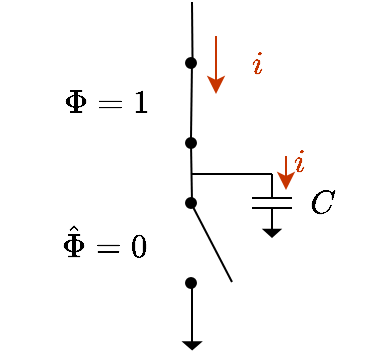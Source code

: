 <mxfile version="13.5.7" type="device"><diagram id="872uKioRARM5Xow1mhJC" name="Page-1"><mxGraphModel dx="347" dy="206" grid="1" gridSize="1" guides="1" tooltips="1" connect="1" arrows="1" fold="1" page="1" pageScale="1" pageWidth="850" pageHeight="1100" math="1" shadow="0"><root><mxCell id="0"/><mxCell id="1" parent="0"/><mxCell id="SRCcgD1_TzXvDrFZ4Ygb-31" value="" style="endArrow=none;html=1;exitX=0.657;exitY=0.679;exitDx=0;exitDy=0;exitPerimeter=0;" edge="1" parent="1" source="SRCcgD1_TzXvDrFZ4Ygb-41"><mxGeometry width="50" height="50" relative="1" as="geometry"><mxPoint x="280" y="160" as="sourcePoint"/><mxPoint x="280" y="130" as="targetPoint"/></mxGeometry></mxCell><mxCell id="SRCcgD1_TzXvDrFZ4Ygb-32" value="" style="endArrow=none;html=1;entryX=0.5;entryY=0;entryDx=0;entryDy=0;" edge="1" parent="1" target="SRCcgD1_TzXvDrFZ4Ygb-51"><mxGeometry width="50" height="50" relative="1" as="geometry"><mxPoint x="280" y="160" as="sourcePoint"/><mxPoint x="300" y="200" as="targetPoint"/></mxGeometry></mxCell><mxCell id="SRCcgD1_TzXvDrFZ4Ygb-35" value="" style="endArrow=none;html=1;" edge="1" parent="1" source="SRCcgD1_TzXvDrFZ4Ygb-51"><mxGeometry width="50" height="50" relative="1" as="geometry"><mxPoint x="280" y="230" as="sourcePoint"/><mxPoint x="280" y="200" as="targetPoint"/></mxGeometry></mxCell><mxCell id="SRCcgD1_TzXvDrFZ4Ygb-36" value="" style="endArrow=none;html=1;" edge="1" parent="1" source="SRCcgD1_TzXvDrFZ4Ygb-53"><mxGeometry width="50" height="50" relative="1" as="geometry"><mxPoint x="280" y="230" as="sourcePoint"/><mxPoint x="300" y="270" as="targetPoint"/></mxGeometry></mxCell><mxCell id="SRCcgD1_TzXvDrFZ4Ygb-37" value="" style="endArrow=none;html=1;" edge="1" parent="1"><mxGeometry width="50" height="50" relative="1" as="geometry"><mxPoint x="280" y="270" as="sourcePoint"/><mxPoint x="280" y="300" as="targetPoint"/></mxGeometry></mxCell><mxCell id="SRCcgD1_TzXvDrFZ4Ygb-39" value="$$\Phi=1$$" style="text;html=1;strokeColor=none;fillColor=none;align=center;verticalAlign=middle;whiteSpace=wrap;rounded=0;fontSize=14;" vertex="1" parent="1"><mxGeometry x="222" y="167" width="31" height="25" as="geometry"/></mxCell><mxCell id="SRCcgD1_TzXvDrFZ4Ygb-40" value="$$\hat{\Phi}=0$$" style="text;html=1;strokeColor=none;fillColor=none;align=center;verticalAlign=middle;whiteSpace=wrap;rounded=0;fontSize=14;" vertex="1" parent="1"><mxGeometry x="222" y="237" width="29" height="26" as="geometry"/></mxCell><mxCell id="SRCcgD1_TzXvDrFZ4Ygb-41" value="" style="ellipse;whiteSpace=wrap;html=1;aspect=fixed;fillColor=#000000;" vertex="1" parent="1"><mxGeometry x="277" y="158" width="5" height="5" as="geometry"/></mxCell><mxCell id="SRCcgD1_TzXvDrFZ4Ygb-50" value="" style="endArrow=none;html=1;" edge="1" parent="1" target="SRCcgD1_TzXvDrFZ4Ygb-41"><mxGeometry width="50" height="50" relative="1" as="geometry"><mxPoint x="280" y="160" as="sourcePoint"/><mxPoint x="280" y="130" as="targetPoint"/></mxGeometry></mxCell><mxCell id="SRCcgD1_TzXvDrFZ4Ygb-51" value="" style="ellipse;whiteSpace=wrap;html=1;aspect=fixed;fillColor=#000000;" vertex="1" parent="1"><mxGeometry x="277" y="198" width="5" height="5" as="geometry"/></mxCell><mxCell id="SRCcgD1_TzXvDrFZ4Ygb-52" value="" style="endArrow=none;html=1;" edge="1" parent="1" target="SRCcgD1_TzXvDrFZ4Ygb-51"><mxGeometry width="50" height="50" relative="1" as="geometry"><mxPoint x="280" y="230" as="sourcePoint"/><mxPoint x="280" y="200" as="targetPoint"/></mxGeometry></mxCell><mxCell id="SRCcgD1_TzXvDrFZ4Ygb-53" value="" style="ellipse;whiteSpace=wrap;html=1;aspect=fixed;fillColor=#000000;" vertex="1" parent="1"><mxGeometry x="277" y="228" width="5" height="5" as="geometry"/></mxCell><mxCell id="SRCcgD1_TzXvDrFZ4Ygb-54" value="" style="endArrow=none;html=1;" edge="1" parent="1" target="SRCcgD1_TzXvDrFZ4Ygb-53"><mxGeometry width="50" height="50" relative="1" as="geometry"><mxPoint x="280" y="230" as="sourcePoint"/><mxPoint x="300" y="270" as="targetPoint"/></mxGeometry></mxCell><mxCell id="SRCcgD1_TzXvDrFZ4Ygb-55" value="" style="ellipse;whiteSpace=wrap;html=1;aspect=fixed;fillColor=#000000;" vertex="1" parent="1"><mxGeometry x="277" y="268" width="5" height="5" as="geometry"/></mxCell><mxCell id="SRCcgD1_TzXvDrFZ4Ygb-56" value="" style="endArrow=classic;html=1;fontSize=14;fillColor=#fa6800;strokeColor=#C73500;" edge="1" parent="1"><mxGeometry width="50" height="50" relative="1" as="geometry"><mxPoint x="292" y="147" as="sourcePoint"/><mxPoint x="292" y="176" as="targetPoint"/></mxGeometry></mxCell><mxCell id="SRCcgD1_TzXvDrFZ4Ygb-57" value="$$i$$" style="text;html=1;strokeColor=none;fillColor=none;align=center;verticalAlign=middle;whiteSpace=wrap;rounded=0;fontSize=14;fontColor=#C73500;" vertex="1" parent="1"><mxGeometry x="297" y="148" width="31" height="25" as="geometry"/></mxCell><mxCell id="SRCcgD1_TzXvDrFZ4Ygb-58" value="" style="endArrow=none;html=1;fontSize=14;" edge="1" parent="1"><mxGeometry width="50" height="50" relative="1" as="geometry"><mxPoint x="280" y="216" as="sourcePoint"/><mxPoint x="320" y="216" as="targetPoint"/></mxGeometry></mxCell><mxCell id="SRCcgD1_TzXvDrFZ4Ygb-59" value="" style="endArrow=none;html=1;strokeColor=#000000;fontSize=14;fontColor=#000000;" edge="1" parent="1"><mxGeometry width="50" height="50" relative="1" as="geometry"><mxPoint x="320" y="228" as="sourcePoint"/><mxPoint x="320" y="216" as="targetPoint"/></mxGeometry></mxCell><mxCell id="SRCcgD1_TzXvDrFZ4Ygb-60" value="" style="endArrow=none;html=1;strokeColor=#000000;fontSize=14;fontColor=#000000;" edge="1" parent="1"><mxGeometry width="50" height="50" relative="1" as="geometry"><mxPoint x="310" y="228" as="sourcePoint"/><mxPoint x="330" y="228" as="targetPoint"/></mxGeometry></mxCell><mxCell id="SRCcgD1_TzXvDrFZ4Ygb-61" value="" style="endArrow=none;html=1;strokeColor=#000000;fontSize=14;fontColor=#000000;" edge="1" parent="1"><mxGeometry width="50" height="50" relative="1" as="geometry"><mxPoint x="310" y="233" as="sourcePoint"/><mxPoint x="330" y="233" as="targetPoint"/></mxGeometry></mxCell><mxCell id="SRCcgD1_TzXvDrFZ4Ygb-62" value="&lt;font color=&quot;#000000&quot;&gt;$$C$$&lt;/font&gt;" style="text;html=1;strokeColor=none;fillColor=none;align=center;verticalAlign=middle;whiteSpace=wrap;rounded=0;fontSize=14;fontColor=#C73500;" vertex="1" parent="1"><mxGeometry x="330" y="218" width="31" height="25" as="geometry"/></mxCell><mxCell id="SRCcgD1_TzXvDrFZ4Ygb-64" value="" style="endArrow=none;html=1;strokeColor=#000000;fontSize=14;fontColor=#000000;" edge="1" parent="1"><mxGeometry width="50" height="50" relative="1" as="geometry"><mxPoint x="320" y="233" as="sourcePoint"/><mxPoint x="320" y="244" as="targetPoint"/></mxGeometry></mxCell><mxCell id="SRCcgD1_TzXvDrFZ4Ygb-65" value="" style="triangle;whiteSpace=wrap;html=1;fillColor=#000000;fontSize=14;fontColor=#000000;rotation=90;" vertex="1" parent="1"><mxGeometry x="318.25" y="241.75" width="3.5" height="7.67" as="geometry"/></mxCell><mxCell id="SRCcgD1_TzXvDrFZ4Ygb-66" value="" style="triangle;whiteSpace=wrap;html=1;fillColor=#000000;fontSize=14;fontColor=#000000;rotation=90;" vertex="1" parent="1"><mxGeometry x="278.33" y="297.83" width="3.5" height="8" as="geometry"/></mxCell><mxCell id="SRCcgD1_TzXvDrFZ4Ygb-67" value="" style="endArrow=classic;html=1;fontSize=14;fillColor=#fa6800;strokeColor=#C73500;" edge="1" parent="1"><mxGeometry width="50" height="50" relative="1" as="geometry"><mxPoint x="327" y="207" as="sourcePoint"/><mxPoint x="327" y="224" as="targetPoint"/></mxGeometry></mxCell><mxCell id="SRCcgD1_TzXvDrFZ4Ygb-68" value="$$i$$" style="text;html=1;strokeColor=none;fillColor=none;align=center;verticalAlign=middle;whiteSpace=wrap;rounded=0;fontSize=14;fontColor=#C73500;" vertex="1" parent="1"><mxGeometry x="318.25" y="197" width="31" height="25" as="geometry"/></mxCell></root></mxGraphModel></diagram></mxfile>